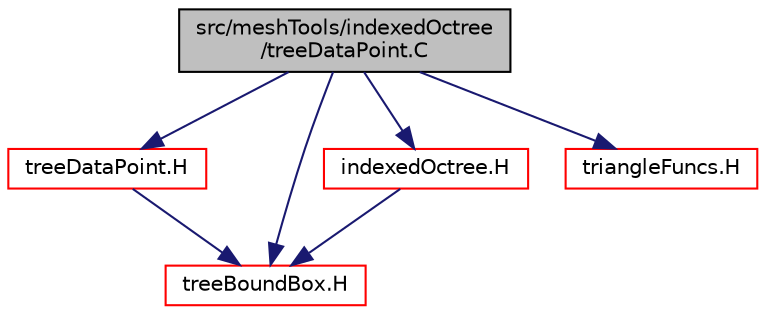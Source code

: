 digraph "src/meshTools/indexedOctree/treeDataPoint.C"
{
  bgcolor="transparent";
  edge [fontname="Helvetica",fontsize="10",labelfontname="Helvetica",labelfontsize="10"];
  node [fontname="Helvetica",fontsize="10",shape=record];
  Node0 [label="src/meshTools/indexedOctree\l/treeDataPoint.C",height=0.2,width=0.4,color="black", fillcolor="grey75", style="filled", fontcolor="black"];
  Node0 -> Node1 [color="midnightblue",fontsize="10",style="solid",fontname="Helvetica"];
  Node1 [label="treeDataPoint.H",height=0.2,width=0.4,color="red",URL="$a08249.html"];
  Node1 -> Node124 [color="midnightblue",fontsize="10",style="solid",fontname="Helvetica"];
  Node124 [label="treeBoundBox.H",height=0.2,width=0.4,color="red",URL="$a12896.html"];
  Node0 -> Node124 [color="midnightblue",fontsize="10",style="solid",fontname="Helvetica"];
  Node0 -> Node166 [color="midnightblue",fontsize="10",style="solid",fontname="Helvetica"];
  Node166 [label="indexedOctree.H",height=0.2,width=0.4,color="red",URL="$a09083.html"];
  Node166 -> Node124 [color="midnightblue",fontsize="10",style="solid",fontname="Helvetica"];
  Node0 -> Node176 [color="midnightblue",fontsize="10",style="solid",fontname="Helvetica"];
  Node176 [label="triangleFuncs.H",height=0.2,width=0.4,color="red",URL="$a08924.html"];
}
